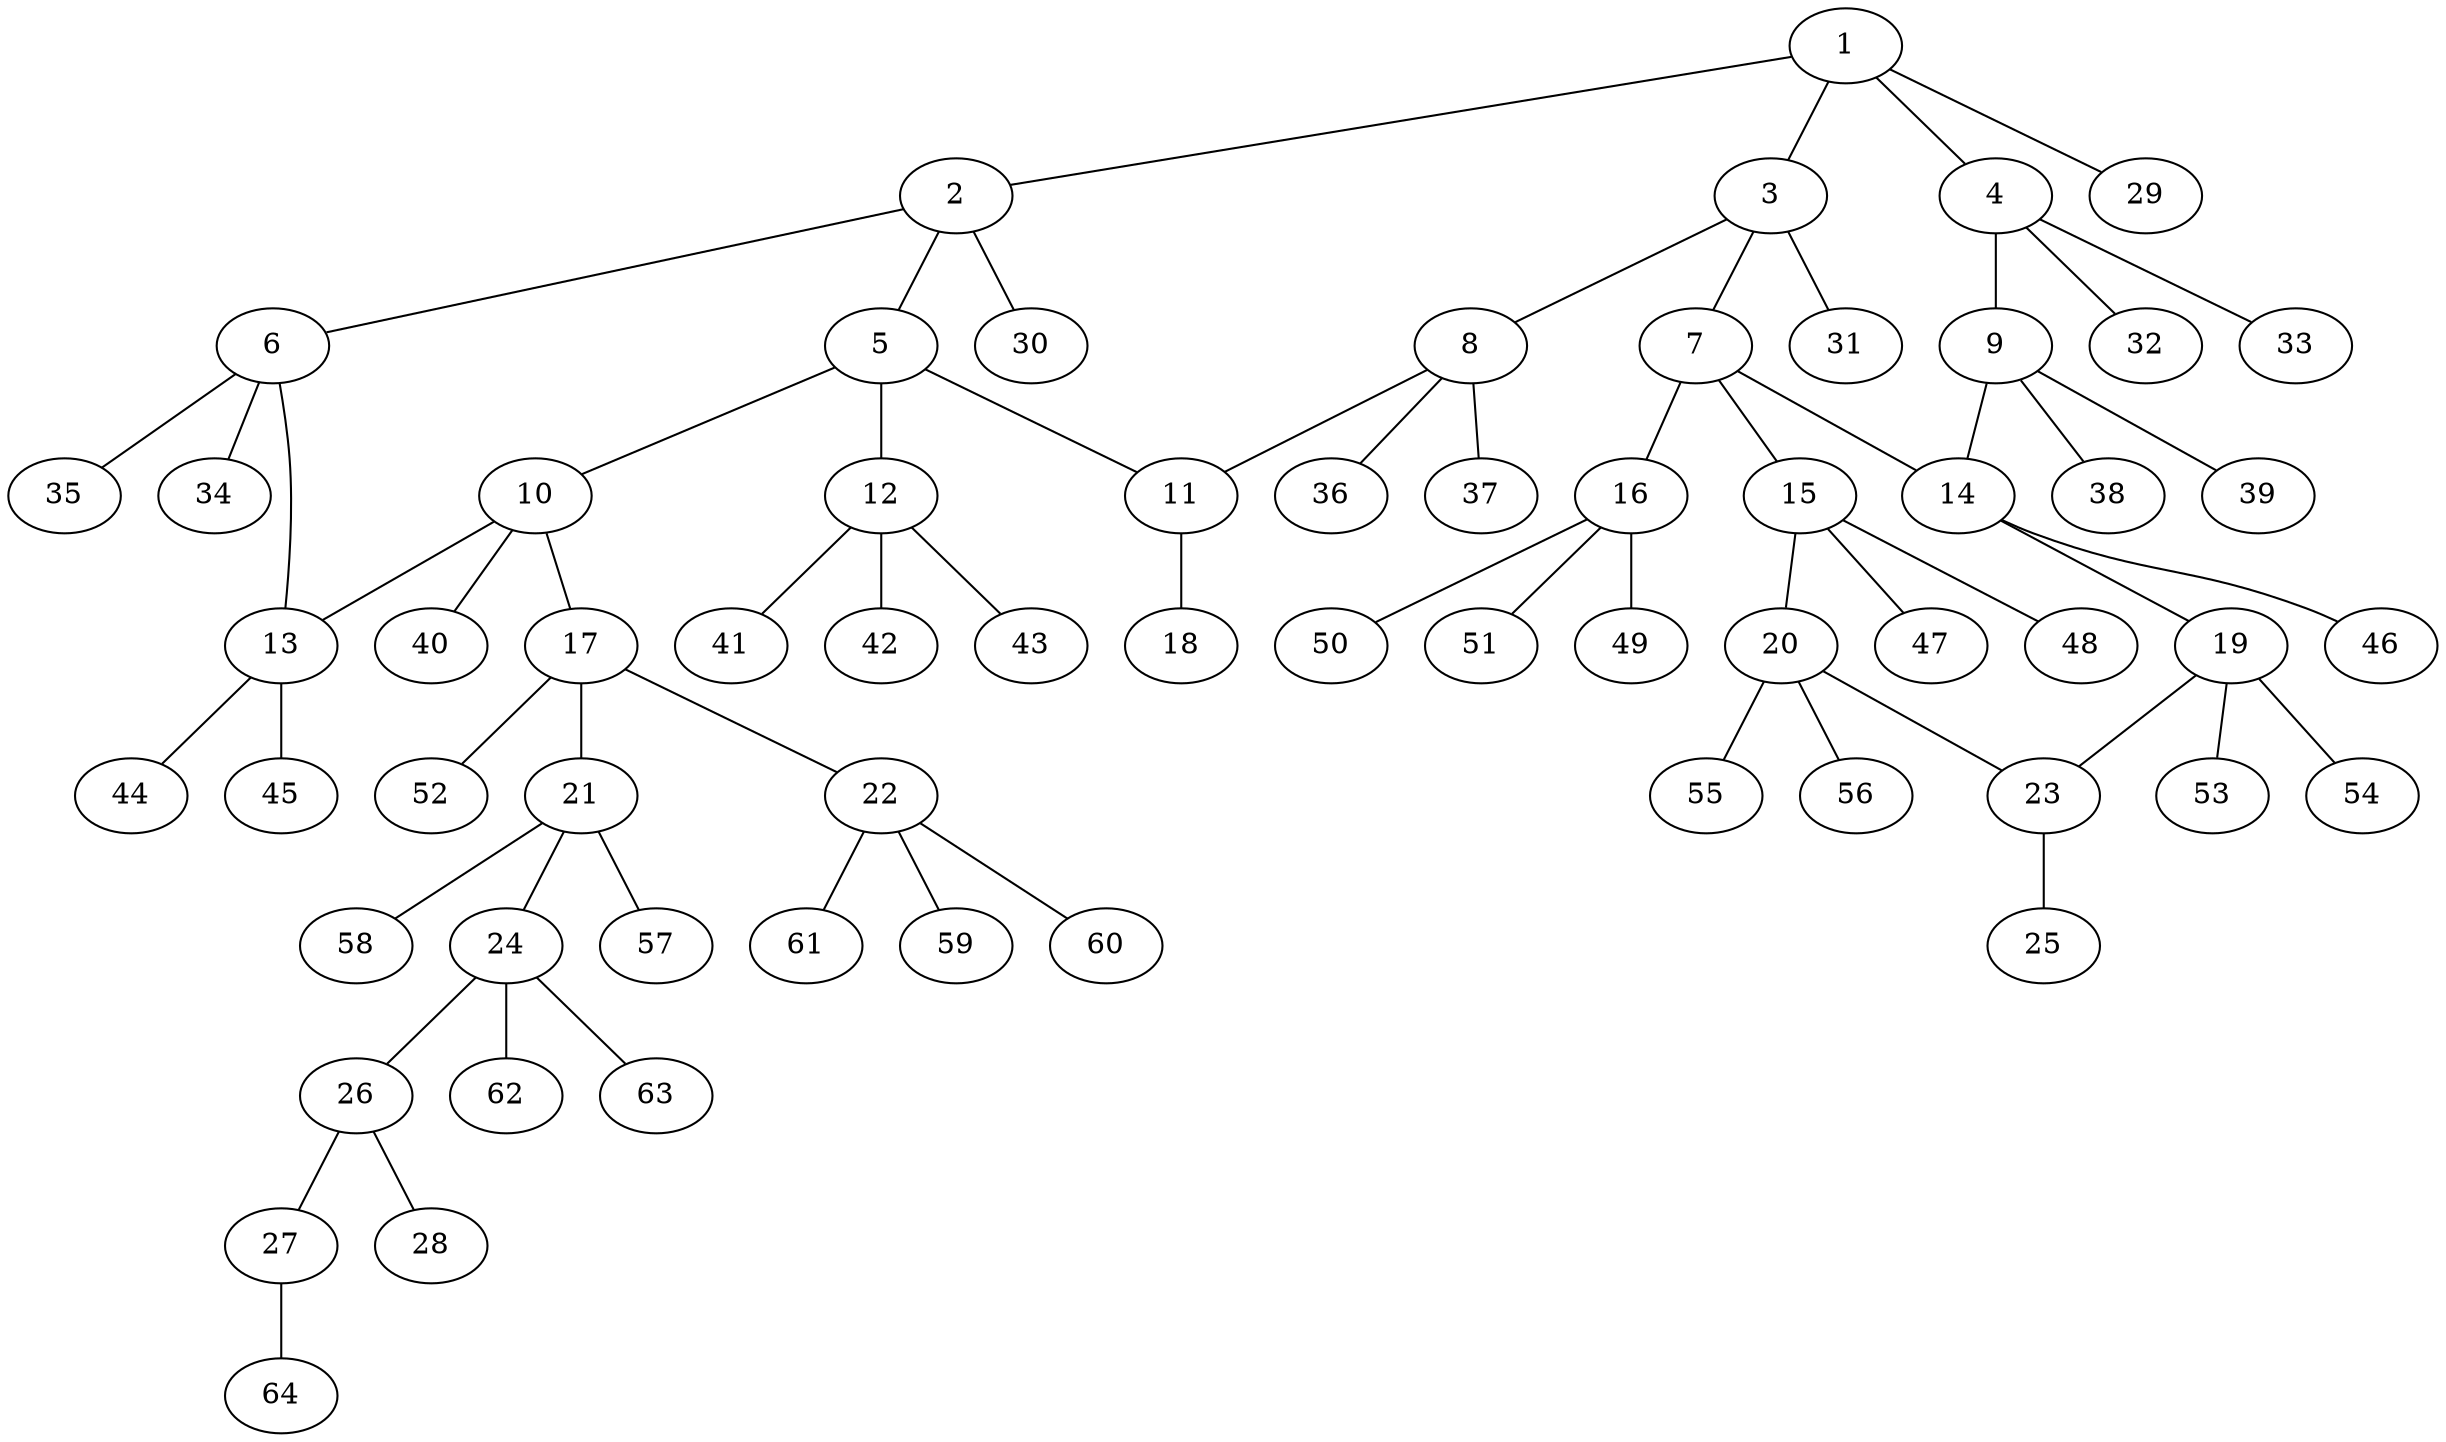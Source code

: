 graph molecule_4229 {
	1	 [chem=C];
	2	 [chem=C];
	1 -- 2	 [valence=1];
	3	 [chem=C];
	1 -- 3	 [valence=1];
	4	 [chem=C];
	1 -- 4	 [valence=1];
	29	 [chem=H];
	1 -- 29	 [valence=1];
	5	 [chem=C];
	2 -- 5	 [valence=1];
	6	 [chem=C];
	2 -- 6	 [valence=1];
	30	 [chem=H];
	2 -- 30	 [valence=1];
	7	 [chem=C];
	3 -- 7	 [valence=1];
	8	 [chem=C];
	3 -- 8	 [valence=1];
	31	 [chem=H];
	3 -- 31	 [valence=1];
	9	 [chem=C];
	4 -- 9	 [valence=1];
	32	 [chem=H];
	4 -- 32	 [valence=1];
	33	 [chem=H];
	4 -- 33	 [valence=1];
	10	 [chem=C];
	5 -- 10	 [valence=1];
	11	 [chem=C];
	5 -- 11	 [valence=1];
	12	 [chem=C];
	5 -- 12	 [valence=1];
	13	 [chem=C];
	6 -- 13	 [valence=1];
	34	 [chem=H];
	6 -- 34	 [valence=1];
	35	 [chem=H];
	6 -- 35	 [valence=1];
	14	 [chem=C];
	7 -- 14	 [valence=1];
	15	 [chem=C];
	7 -- 15	 [valence=1];
	16	 [chem=C];
	7 -- 16	 [valence=1];
	8 -- 11	 [valence=1];
	36	 [chem=H];
	8 -- 36	 [valence=1];
	37	 [chem=H];
	8 -- 37	 [valence=1];
	9 -- 14	 [valence=1];
	38	 [chem=H];
	9 -- 38	 [valence=1];
	39	 [chem=H];
	9 -- 39	 [valence=1];
	10 -- 13	 [valence=1];
	17	 [chem=C];
	10 -- 17	 [valence=1];
	40	 [chem=H];
	10 -- 40	 [valence=1];
	18	 [chem=O];
	11 -- 18	 [valence=2];
	41	 [chem=H];
	12 -- 41	 [valence=1];
	42	 [chem=H];
	12 -- 42	 [valence=1];
	43	 [chem=H];
	12 -- 43	 [valence=1];
	44	 [chem=H];
	13 -- 44	 [valence=1];
	45	 [chem=H];
	13 -- 45	 [valence=1];
	19	 [chem=C];
	14 -- 19	 [valence=1];
	46	 [chem=H];
	14 -- 46	 [valence=1];
	20	 [chem=C];
	15 -- 20	 [valence=1];
	47	 [chem=H];
	15 -- 47	 [valence=1];
	48	 [chem=H];
	15 -- 48	 [valence=1];
	49	 [chem=H];
	16 -- 49	 [valence=1];
	50	 [chem=H];
	16 -- 50	 [valence=1];
	51	 [chem=H];
	16 -- 51	 [valence=1];
	21	 [chem=C];
	17 -- 21	 [valence=1];
	22	 [chem=C];
	17 -- 22	 [valence=1];
	52	 [chem=H];
	17 -- 52	 [valence=1];
	23	 [chem=C];
	19 -- 23	 [valence=1];
	53	 [chem=H];
	19 -- 53	 [valence=1];
	54	 [chem=H];
	19 -- 54	 [valence=1];
	20 -- 23	 [valence=1];
	55	 [chem=H];
	20 -- 55	 [valence=1];
	56	 [chem=H];
	20 -- 56	 [valence=1];
	24	 [chem=C];
	21 -- 24	 [valence=1];
	57	 [chem=H];
	21 -- 57	 [valence=1];
	58	 [chem=H];
	21 -- 58	 [valence=1];
	59	 [chem=H];
	22 -- 59	 [valence=1];
	60	 [chem=H];
	22 -- 60	 [valence=1];
	61	 [chem=H];
	22 -- 61	 [valence=1];
	25	 [chem=O];
	23 -- 25	 [valence=2];
	26	 [chem=C];
	24 -- 26	 [valence=1];
	62	 [chem=H];
	24 -- 62	 [valence=1];
	63	 [chem=H];
	24 -- 63	 [valence=1];
	27	 [chem=O];
	26 -- 27	 [valence=1];
	28	 [chem=O];
	26 -- 28	 [valence=2];
	64	 [chem=H];
	27 -- 64	 [valence=1];
}
